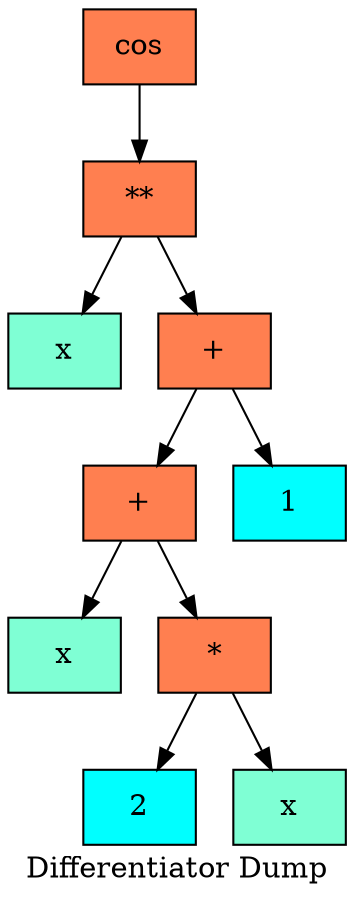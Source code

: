   digraph tree  {
  node[   shape     = "Mrecord",  style     = "filled",  fillcolor = "aqua",  fontcolor = "#000000",  margin    = "0.075"];
  rankdir   = "TB";

  label     = "Differentiator Dump";
"node0" [shape = "record", label = "{cos}", fillcolor = "coral"]
"node1" [shape = "record", label = "{**}", fillcolor = "coral"]
"node2" [shape = "record", label = "{x}", fillcolor = "aquamarine"]
"node1" -> "node2"
"node3" [shape = "record", label = "{+}", fillcolor = "coral"]
"node4" [shape = "record", label = "{+}", fillcolor = "coral"]
"node5" [shape = "record", label = "{x}", fillcolor = "aquamarine"]
"node4" -> "node5"
"node6" [shape = "record", label = "{*}", fillcolor = "coral"]
"node7" [shape = "record", label = "{2}", fillcolor = "aqua"]
"node6" -> "node7"
"node8" [shape = "record", label = "{x}", fillcolor = "aquamarine"]
"node6" -> "node8"
"node4" -> "node6"
"node3" -> "node4"
"node9" [shape = "record", label = "{1}", fillcolor = "aqua"]
"node3" -> "node9"
"node1" -> "node3"
"node0" -> "node1"
  }